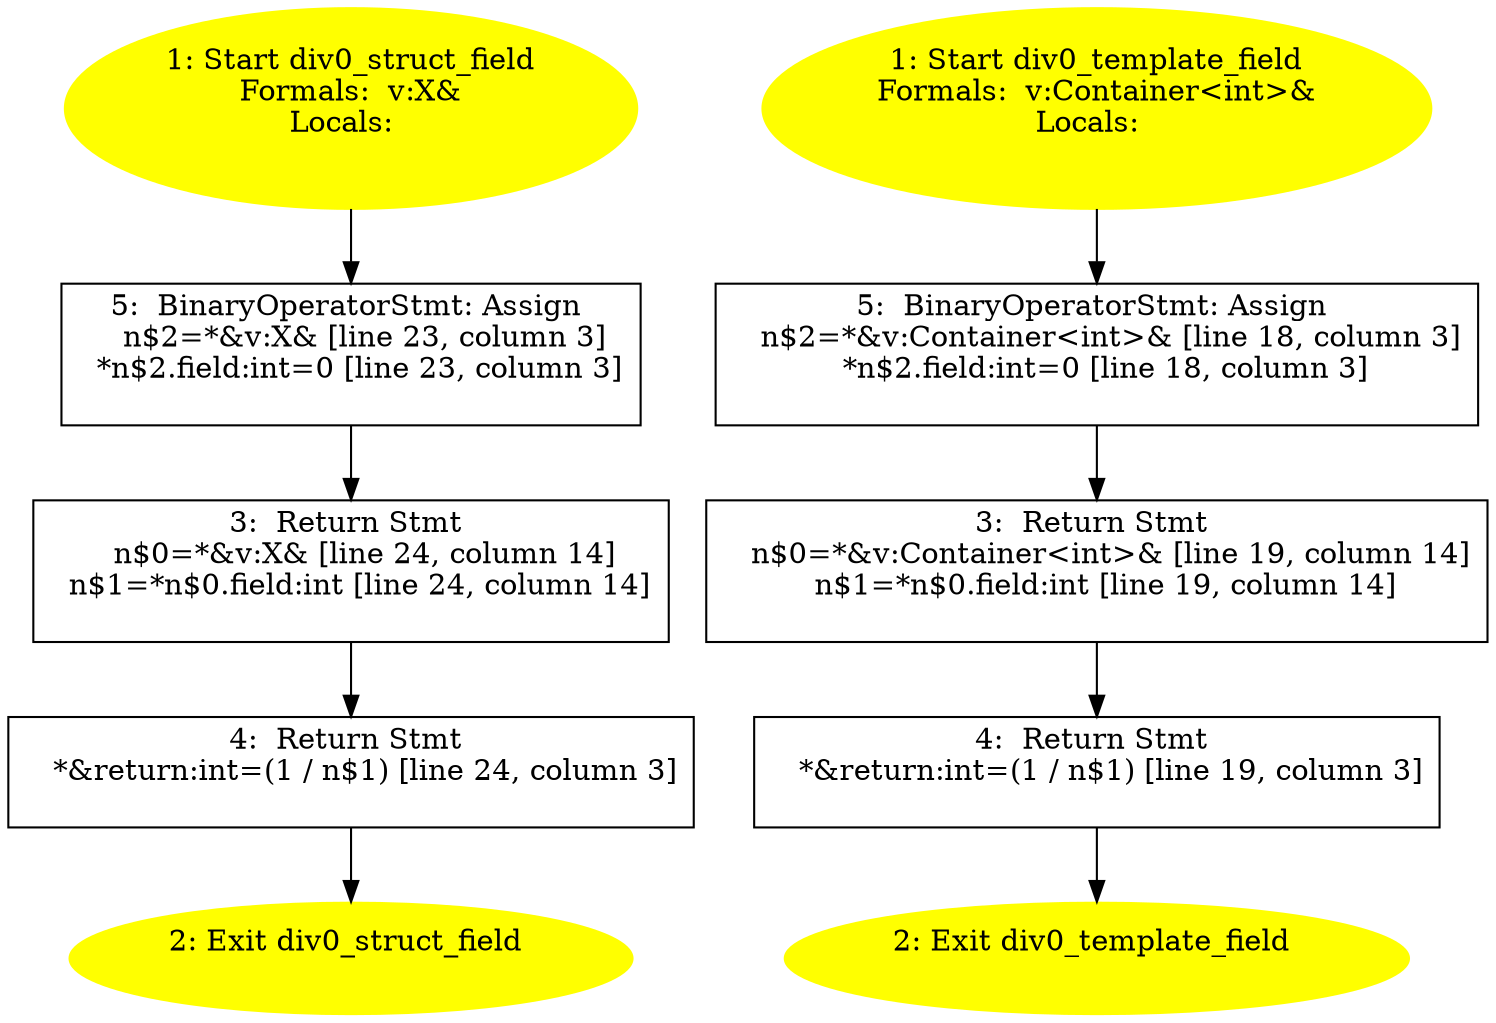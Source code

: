 /* @generated */
digraph cfg {
"div0_struct_field#973993044571332.789b28ce09db76d6_1" [label="1: Start div0_struct_field\nFormals:  v:X&\nLocals:  \n  " color=yellow style=filled]
	

	 "div0_struct_field#973993044571332.789b28ce09db76d6_1" -> "div0_struct_field#973993044571332.789b28ce09db76d6_5" ;
"div0_struct_field#973993044571332.789b28ce09db76d6_2" [label="2: Exit div0_struct_field \n  " color=yellow style=filled]
	

"div0_struct_field#973993044571332.789b28ce09db76d6_3" [label="3:  Return Stmt \n   n$0=*&v:X& [line 24, column 14]\n  n$1=*n$0.field:int [line 24, column 14]\n " shape="box"]
	

	 "div0_struct_field#973993044571332.789b28ce09db76d6_3" -> "div0_struct_field#973993044571332.789b28ce09db76d6_4" ;
"div0_struct_field#973993044571332.789b28ce09db76d6_4" [label="4:  Return Stmt \n   *&return:int=(1 / n$1) [line 24, column 3]\n " shape="box"]
	

	 "div0_struct_field#973993044571332.789b28ce09db76d6_4" -> "div0_struct_field#973993044571332.789b28ce09db76d6_2" ;
"div0_struct_field#973993044571332.789b28ce09db76d6_5" [label="5:  BinaryOperatorStmt: Assign \n   n$2=*&v:X& [line 23, column 3]\n  *n$2.field:int=0 [line 23, column 3]\n " shape="box"]
	

	 "div0_struct_field#973993044571332.789b28ce09db76d6_5" -> "div0_struct_field#973993044571332.789b28ce09db76d6_3" ;
"div0_template_field#1689330139220.8e63a0ece60a1b5e_1" [label="1: Start div0_template_field\nFormals:  v:Container<int>&\nLocals:  \n  " color=yellow style=filled]
	

	 "div0_template_field#1689330139220.8e63a0ece60a1b5e_1" -> "div0_template_field#1689330139220.8e63a0ece60a1b5e_5" ;
"div0_template_field#1689330139220.8e63a0ece60a1b5e_2" [label="2: Exit div0_template_field \n  " color=yellow style=filled]
	

"div0_template_field#1689330139220.8e63a0ece60a1b5e_3" [label="3:  Return Stmt \n   n$0=*&v:Container<int>& [line 19, column 14]\n  n$1=*n$0.field:int [line 19, column 14]\n " shape="box"]
	

	 "div0_template_field#1689330139220.8e63a0ece60a1b5e_3" -> "div0_template_field#1689330139220.8e63a0ece60a1b5e_4" ;
"div0_template_field#1689330139220.8e63a0ece60a1b5e_4" [label="4:  Return Stmt \n   *&return:int=(1 / n$1) [line 19, column 3]\n " shape="box"]
	

	 "div0_template_field#1689330139220.8e63a0ece60a1b5e_4" -> "div0_template_field#1689330139220.8e63a0ece60a1b5e_2" ;
"div0_template_field#1689330139220.8e63a0ece60a1b5e_5" [label="5:  BinaryOperatorStmt: Assign \n   n$2=*&v:Container<int>& [line 18, column 3]\n  *n$2.field:int=0 [line 18, column 3]\n " shape="box"]
	

	 "div0_template_field#1689330139220.8e63a0ece60a1b5e_5" -> "div0_template_field#1689330139220.8e63a0ece60a1b5e_3" ;
}
